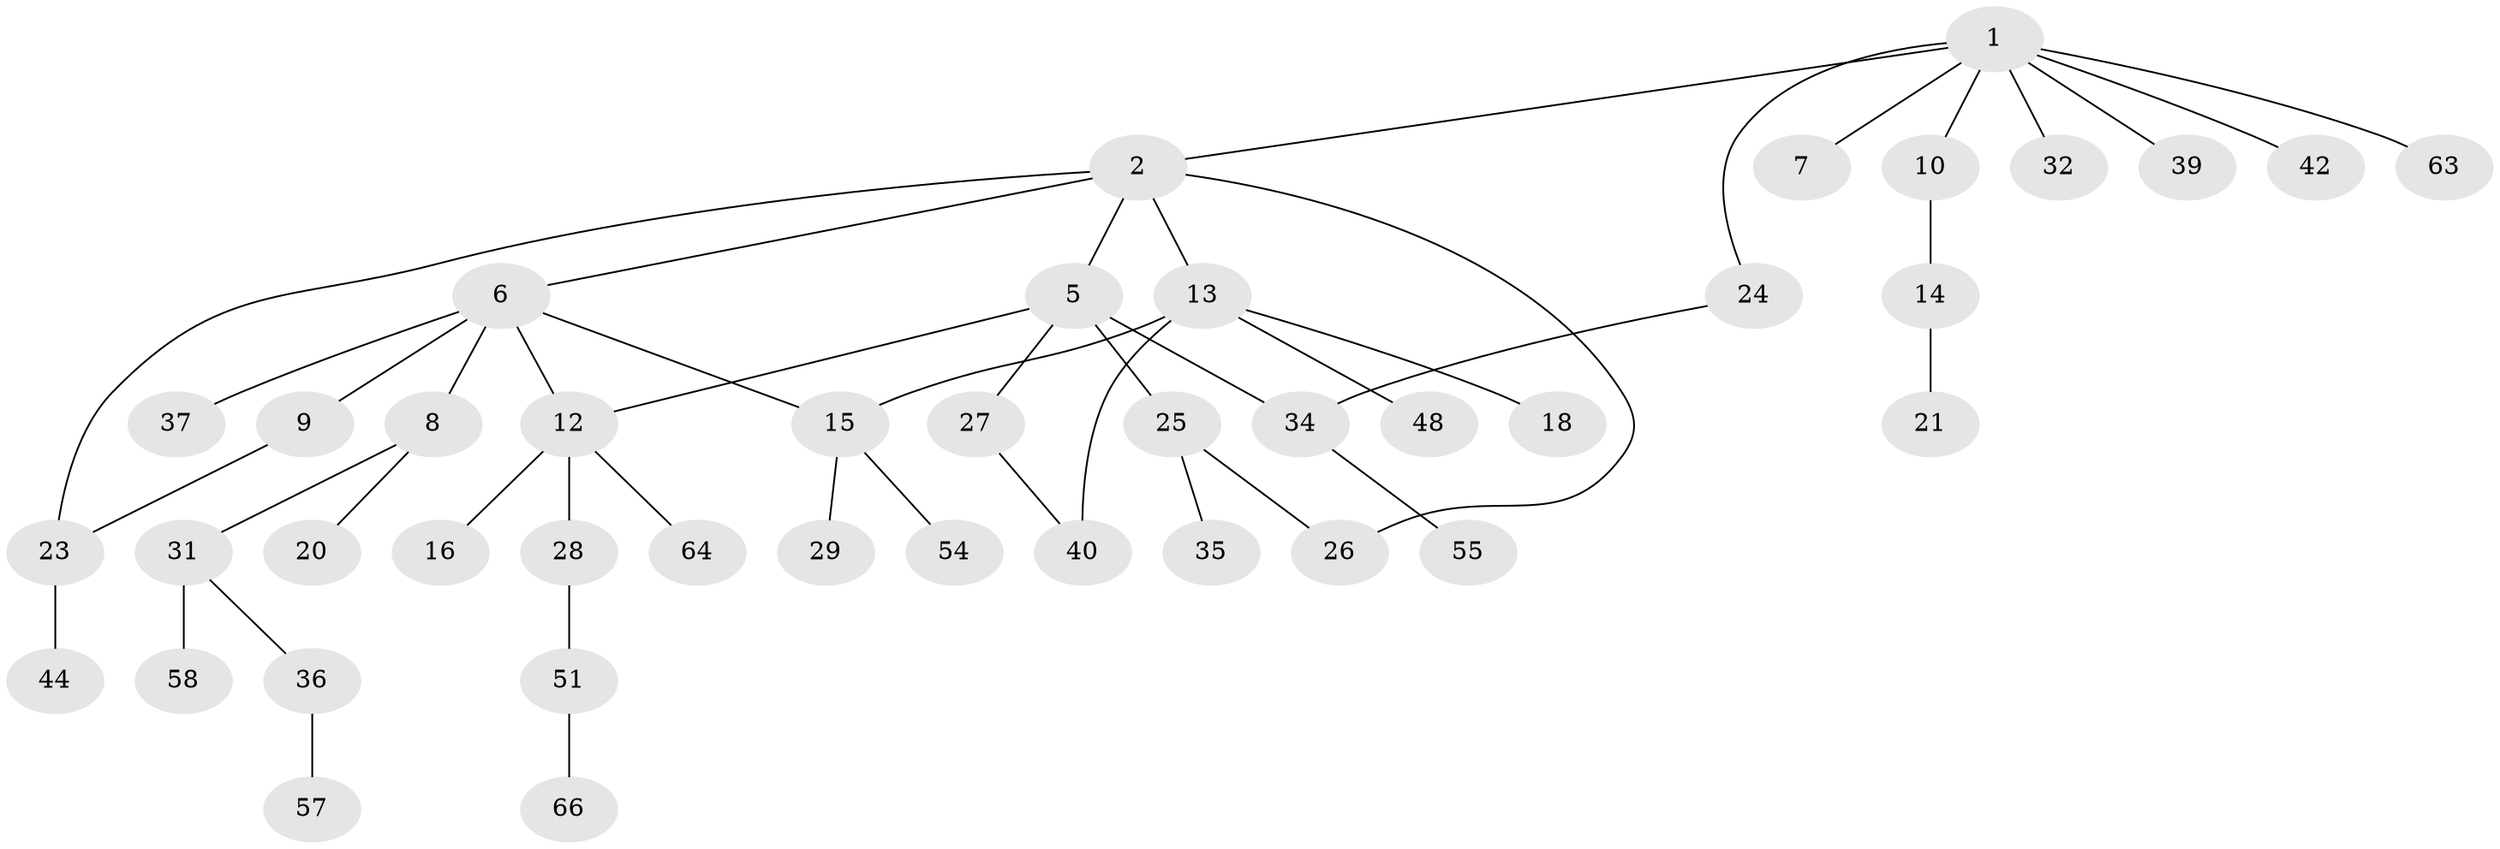 // original degree distribution, {6: 0.029411764705882353, 2: 0.36764705882352944, 4: 0.04411764705882353, 5: 0.058823529411764705, 3: 0.1323529411764706, 1: 0.36764705882352944}
// Generated by graph-tools (version 1.1) at 2025/41/03/06/25 10:41:28]
// undirected, 42 vertices, 47 edges
graph export_dot {
graph [start="1"]
  node [color=gray90,style=filled];
  1 [super="+4"];
  2 [super="+3"];
  5 [super="+22"];
  6 [super="+19"];
  7 [super="+53"];
  8 [super="+11"];
  9;
  10 [super="+17"];
  12 [super="+30"];
  13 [super="+65"];
  14;
  15 [super="+50"];
  16 [super="+38"];
  18;
  20;
  21 [super="+33"];
  23 [super="+67"];
  24 [super="+59"];
  25;
  26 [super="+46"];
  27;
  28 [super="+45"];
  29;
  31 [super="+52"];
  32 [super="+47"];
  34 [super="+61"];
  35 [super="+41"];
  36 [super="+43"];
  37 [super="+49"];
  39 [super="+60"];
  40 [super="+62"];
  42;
  44;
  48;
  51 [super="+56"];
  54;
  55 [super="+68"];
  57;
  58;
  63;
  64;
  66;
  1 -- 2;
  1 -- 10;
  1 -- 24;
  1 -- 39;
  1 -- 63;
  1 -- 32;
  1 -- 42;
  1 -- 7;
  2 -- 6;
  2 -- 13;
  2 -- 23;
  2 -- 26;
  2 -- 5;
  5 -- 12;
  5 -- 25;
  5 -- 34;
  5 -- 27;
  6 -- 8;
  6 -- 9;
  6 -- 15;
  6 -- 12;
  6 -- 37;
  8 -- 31;
  8 -- 20;
  9 -- 23;
  10 -- 14;
  12 -- 16;
  12 -- 28;
  12 -- 64;
  13 -- 18;
  13 -- 40;
  13 -- 48;
  13 -- 15;
  14 -- 21;
  15 -- 29;
  15 -- 54;
  23 -- 44;
  24 -- 34;
  25 -- 35;
  25 -- 26;
  27 -- 40;
  28 -- 51;
  31 -- 36;
  31 -- 58;
  34 -- 55;
  36 -- 57;
  51 -- 66;
}
